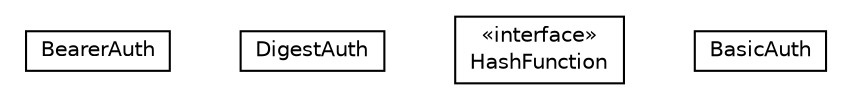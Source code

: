 #!/usr/local/bin/dot
#
# Class diagram 
# Generated by UMLGraph version R5_6-24-gf6e263 (http://www.umlgraph.org/)
#

digraph G {
	edge [fontname="Helvetica",fontsize=10,labelfontname="Helvetica",labelfontsize=10];
	node [fontname="Helvetica",fontsize=10,shape=plaintext];
	nodesep=0.25;
	ranksep=0.5;
	// io.reinert.requestor.core.auth.BearerAuth
	c2984 [label=<<table title="io.reinert.requestor.core.auth.BearerAuth" border="0" cellborder="1" cellspacing="0" cellpadding="2" port="p" href="./BearerAuth.html">
		<tr><td><table border="0" cellspacing="0" cellpadding="1">
<tr><td align="center" balign="center"> BearerAuth </td></tr>
		</table></td></tr>
		</table>>, URL="./BearerAuth.html", fontname="Helvetica", fontcolor="black", fontsize=10.0];
	// io.reinert.requestor.core.auth.DigestAuth
	c2985 [label=<<table title="io.reinert.requestor.core.auth.DigestAuth" border="0" cellborder="1" cellspacing="0" cellpadding="2" port="p" href="./DigestAuth.html">
		<tr><td><table border="0" cellspacing="0" cellpadding="1">
<tr><td align="center" balign="center"> DigestAuth </td></tr>
		</table></td></tr>
		</table>>, URL="./DigestAuth.html", fontname="Helvetica", fontcolor="black", fontsize=10.0];
	// io.reinert.requestor.core.auth.DigestAuth.HashFunction
	c2986 [label=<<table title="io.reinert.requestor.core.auth.DigestAuth.HashFunction" border="0" cellborder="1" cellspacing="0" cellpadding="2" port="p" href="./DigestAuth.HashFunction.html">
		<tr><td><table border="0" cellspacing="0" cellpadding="1">
<tr><td align="center" balign="center"> &#171;interface&#187; </td></tr>
<tr><td align="center" balign="center"> HashFunction </td></tr>
		</table></td></tr>
		</table>>, URL="./DigestAuth.HashFunction.html", fontname="Helvetica", fontcolor="black", fontsize=10.0];
	// io.reinert.requestor.core.auth.BasicAuth
	c2987 [label=<<table title="io.reinert.requestor.core.auth.BasicAuth" border="0" cellborder="1" cellspacing="0" cellpadding="2" port="p" href="./BasicAuth.html">
		<tr><td><table border="0" cellspacing="0" cellpadding="1">
<tr><td align="center" balign="center"> BasicAuth </td></tr>
		</table></td></tr>
		</table>>, URL="./BasicAuth.html", fontname="Helvetica", fontcolor="black", fontsize=10.0];
}

